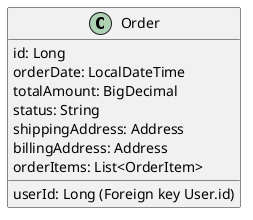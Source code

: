 @startuml
class Order {
    id: Long
    userId: Long (Foreign key User.id)
    orderDate: LocalDateTime
    totalAmount: BigDecimal
    status: String
    shippingAddress: Address
    billingAddress: Address
    orderItems: List<OrderItem>
}
@enduml